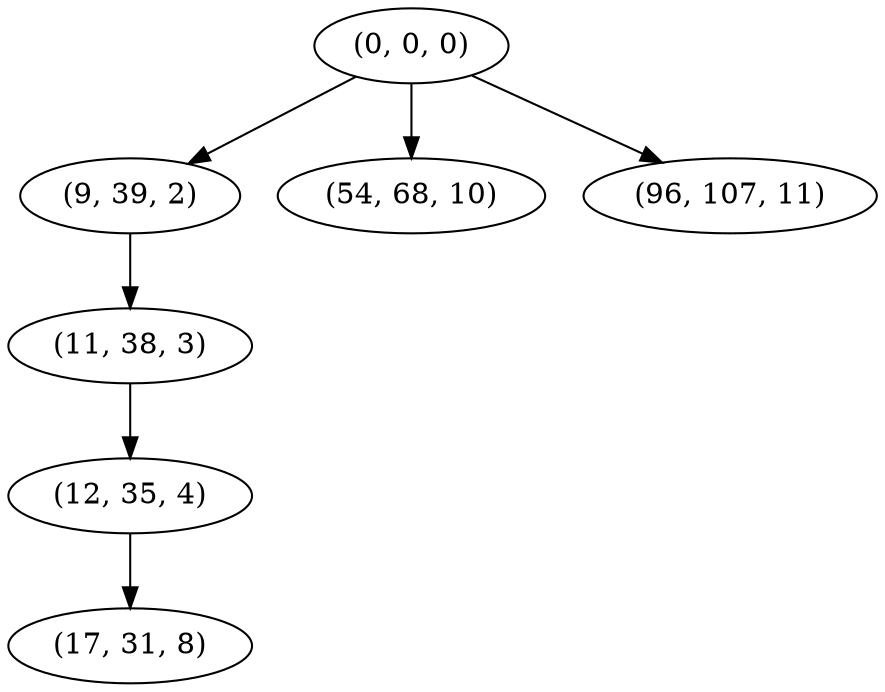 digraph tree {
    "(0, 0, 0)";
    "(9, 39, 2)";
    "(11, 38, 3)";
    "(12, 35, 4)";
    "(17, 31, 8)";
    "(54, 68, 10)";
    "(96, 107, 11)";
    "(0, 0, 0)" -> "(9, 39, 2)";
    "(0, 0, 0)" -> "(54, 68, 10)";
    "(0, 0, 0)" -> "(96, 107, 11)";
    "(9, 39, 2)" -> "(11, 38, 3)";
    "(11, 38, 3)" -> "(12, 35, 4)";
    "(12, 35, 4)" -> "(17, 31, 8)";
}
